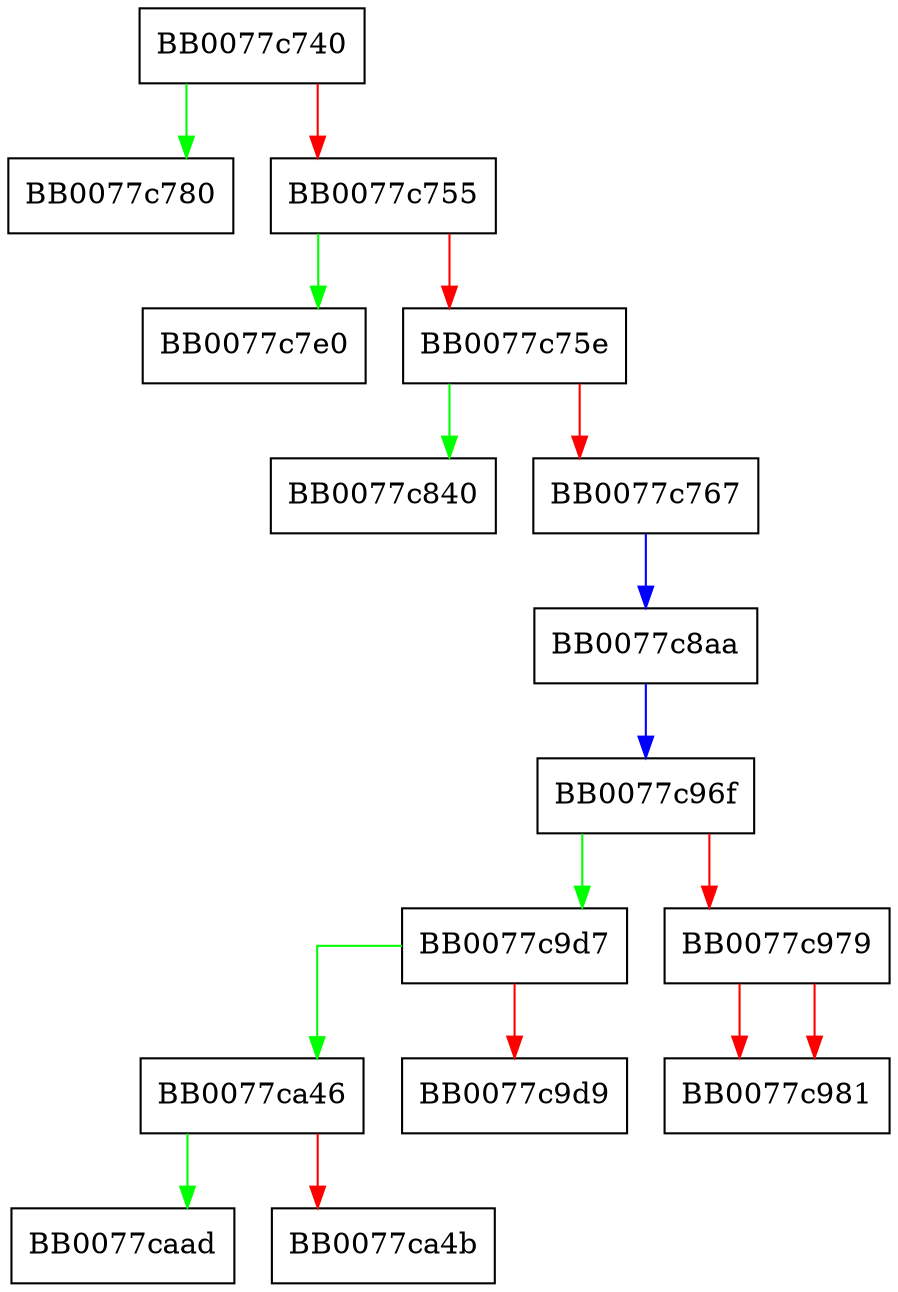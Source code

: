digraph ossl_aes_gcm_init_avx512 {
  node [shape="box"];
  graph [splines=ortho];
  BB0077c740 -> BB0077c780 [color="green"];
  BB0077c740 -> BB0077c755 [color="red"];
  BB0077c755 -> BB0077c7e0 [color="green"];
  BB0077c755 -> BB0077c75e [color="red"];
  BB0077c75e -> BB0077c840 [color="green"];
  BB0077c75e -> BB0077c767 [color="red"];
  BB0077c767 -> BB0077c8aa [color="blue"];
  BB0077c8aa -> BB0077c96f [color="blue"];
  BB0077c96f -> BB0077c9d7 [color="green"];
  BB0077c96f -> BB0077c979 [color="red"];
  BB0077c979 -> BB0077c981 [color="red"];
  BB0077c979 -> BB0077c981 [color="red"];
  BB0077c9d7 -> BB0077ca46 [color="green"];
  BB0077c9d7 -> BB0077c9d9 [color="red"];
  BB0077ca46 -> BB0077caad [color="green"];
  BB0077ca46 -> BB0077ca4b [color="red"];
}